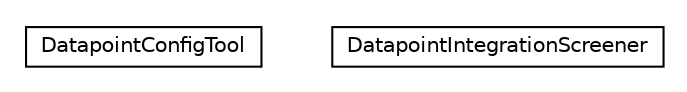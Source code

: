 #!/usr/local/bin/dot
#
# Class diagram 
# Generated by UMLGraph version R5_6-24-gf6e263 (http://www.umlgraph.org/)
#

digraph G {
	edge [fontname="Helvetica",fontsize=10,labelfontname="Helvetica",labelfontsize=10];
	node [fontname="Helvetica",fontsize=10,shape=plaintext];
	nodesep=0.25;
	ranksep=0.5;
	// org.universAAL.lddi.abstraction.config.tool.DatapointConfigTool
	c17529 [label=<<table title="org.universAAL.lddi.abstraction.config.tool.DatapointConfigTool" border="0" cellborder="1" cellspacing="0" cellpadding="2" port="p" href="./DatapointConfigTool.html">
		<tr><td><table border="0" cellspacing="0" cellpadding="1">
<tr><td align="center" balign="center"> DatapointConfigTool </td></tr>
		</table></td></tr>
		</table>>, URL="./DatapointConfigTool.html", fontname="Helvetica", fontcolor="black", fontsize=10.0];
	// org.universAAL.lddi.abstraction.config.tool.DatapointIntegrationScreener
	c17530 [label=<<table title="org.universAAL.lddi.abstraction.config.tool.DatapointIntegrationScreener" border="0" cellborder="1" cellspacing="0" cellpadding="2" port="p" href="./DatapointIntegrationScreener.html">
		<tr><td><table border="0" cellspacing="0" cellpadding="1">
<tr><td align="center" balign="center"> DatapointIntegrationScreener </td></tr>
		</table></td></tr>
		</table>>, URL="./DatapointIntegrationScreener.html", fontname="Helvetica", fontcolor="black", fontsize=10.0];
}

